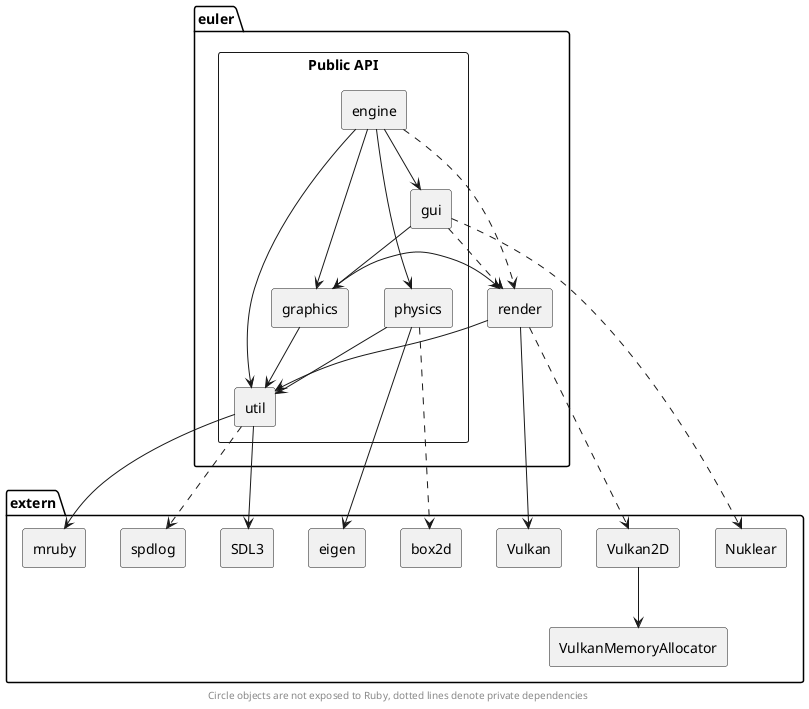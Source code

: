 @startuml
'https://plantuml.com/component-diagram


package euler {
rectangle public as "Public API" {
agent engine
agent graphics
agent gui
agent util
agent physics
}
agent render

}

package extern {
agent eigen
agent mruby
agent SDL3
agent Vulkan
agent box2d
agent spdlog
agent Vulkan2D
agent VulkanMemoryAllocator
agent Nuklear
}

gui --> graphics
gui ..> render
gui ..> Nuklear
graphics --> render
engine --> graphics
engine --> gui
engine --> util
engine ..> render
engine --> physics
util ..> spdlog
physics ..> box2d
util --> SDL3
util --> mruby
render ..> Vulkan2D
physics --> eigen
render --> Vulkan
Vulkan2D --> VulkanMemoryAllocator
physics --> util
graphics --> util
render --> util

footer Circle objects are not exposed to Ruby, dotted lines denote private dependencies

'package "Some Group" {
'  HTTP - [First Component]
'  [Another Component]
'}
'
'node "Other Groups" {
'  FTP - [Second Component]
'  [First Component] --> FTP
'}
'
'cloud {
'  [Example 1]
'}
'
'
'database "MySql" {
'  folder "This is my folder" {
'    [Folder 3]
'  }
'  frame "Foo" {
'    [Frame 4]
'  }
'}
'
'
'[Another Component] --> [Example 1]
'[Example 1] --> [Folder 3]
'[Folder 3] --> [Frame 4]

@enduml